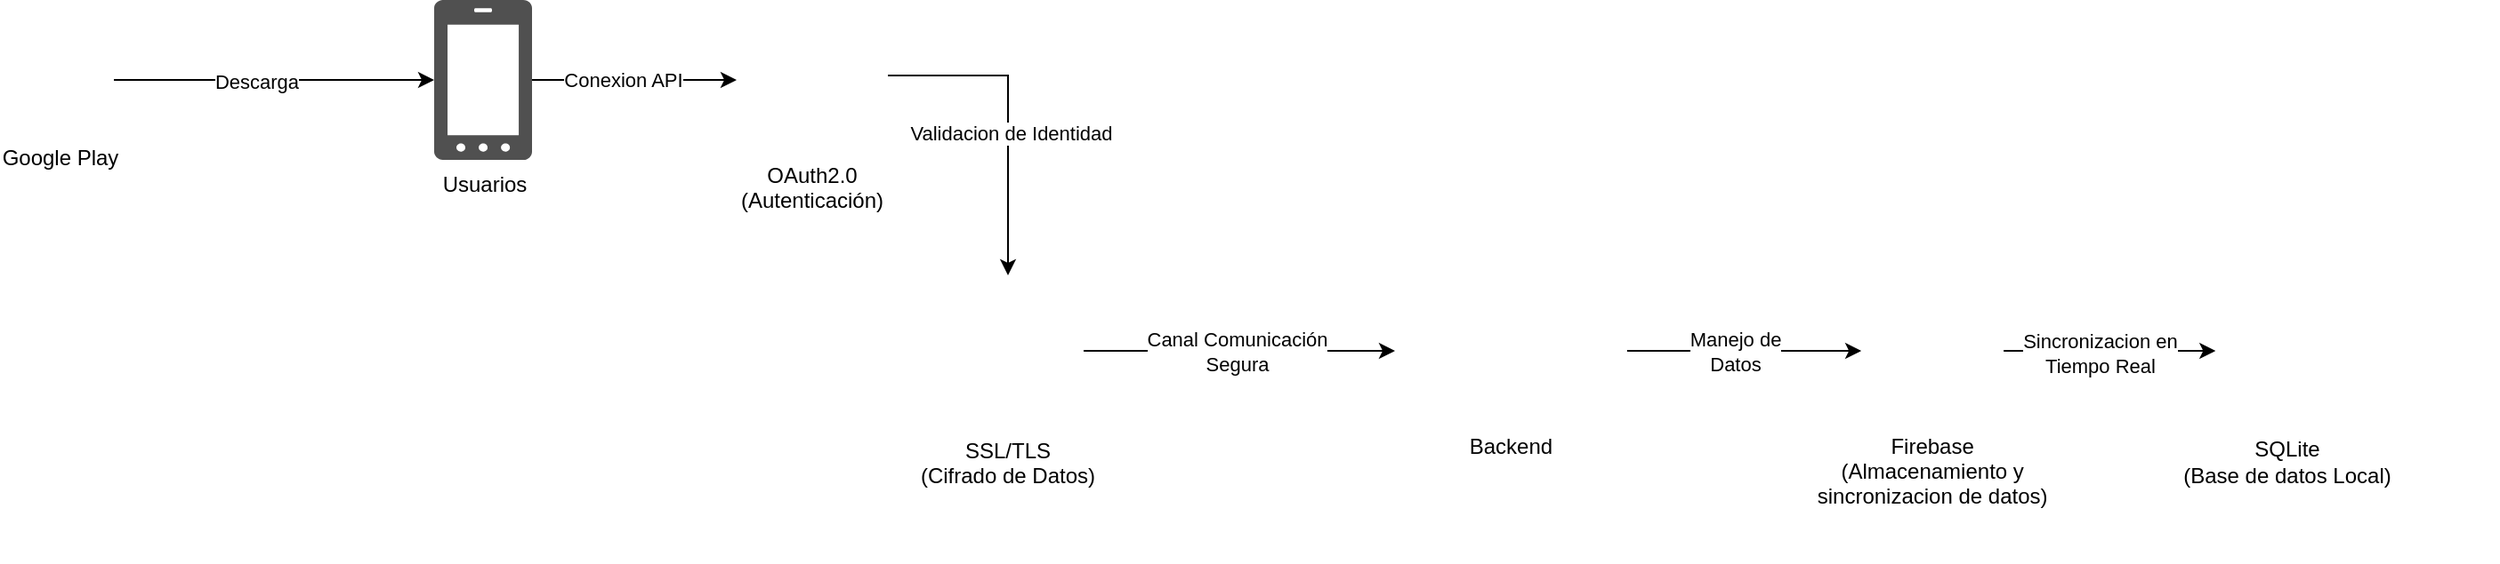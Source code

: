 <mxfile version="24.7.17">
  <diagram name="Page-1" id="M-83-Ld4urQdA-pTDlbq">
    <mxGraphModel grid="1" page="1" gridSize="10" guides="1" tooltips="1" connect="1" arrows="1" fold="1" pageScale="1" pageWidth="850" pageHeight="1100" math="0" shadow="0">
      <root>
        <mxCell id="0" />
        <mxCell id="1" parent="0" />
        <mxCell id="N2URs1go8cltiyJOHSh0-12" style="edgeStyle=orthogonalEdgeStyle;rounded=0;orthogonalLoop=1;jettySize=auto;html=1;entryX=0;entryY=0.5;entryDx=0;entryDy=0;" edge="1" parent="1" source="N2URs1go8cltiyJOHSh0-5">
          <mxGeometry relative="1" as="geometry">
            <mxPoint x="530" y="90" as="targetPoint" />
          </mxGeometry>
        </mxCell>
        <mxCell id="N2URs1go8cltiyJOHSh0-14" value="Conexion API" style="edgeLabel;html=1;align=center;verticalAlign=middle;resizable=0;points=[];" connectable="0" vertex="1" parent="N2URs1go8cltiyJOHSh0-12">
          <mxGeometry x="-0.113" relative="1" as="geometry">
            <mxPoint as="offset" />
          </mxGeometry>
        </mxCell>
        <mxCell id="N2URs1go8cltiyJOHSh0-5" value="Usuarios" style="sketch=0;pointerEvents=1;shadow=0;dashed=0;html=1;strokeColor=none;fillColor=#505050;labelPosition=center;verticalLabelPosition=bottom;verticalAlign=top;outlineConnect=0;align=center;shape=mxgraph.office.devices.cell_phone_windows_phone_standalone;" vertex="1" parent="1">
          <mxGeometry x="360" y="45" width="55" height="90" as="geometry" />
        </mxCell>
        <mxCell id="N2URs1go8cltiyJOHSh0-9" style="edgeStyle=orthogonalEdgeStyle;rounded=0;orthogonalLoop=1;jettySize=auto;html=1;" edge="1" parent="1" source="N2URs1go8cltiyJOHSh0-7" target="N2URs1go8cltiyJOHSh0-5">
          <mxGeometry relative="1" as="geometry" />
        </mxCell>
        <mxCell id="N2URs1go8cltiyJOHSh0-10" value="Descarga" style="edgeLabel;html=1;align=center;verticalAlign=middle;resizable=0;points=[];" connectable="0" vertex="1" parent="N2URs1go8cltiyJOHSh0-9">
          <mxGeometry x="-0.111" y="-1" relative="1" as="geometry">
            <mxPoint as="offset" />
          </mxGeometry>
        </mxCell>
        <mxCell id="N2URs1go8cltiyJOHSh0-7" value="Google Play" style="shape=image;verticalLabelPosition=bottom;labelBackgroundColor=default;verticalAlign=top;aspect=fixed;imageAspect=0;image=https://cdn-icons-png.flaticon.com/512/732/732208.png;" vertex="1" parent="1">
          <mxGeometry x="120" y="60" width="60" height="60" as="geometry" />
        </mxCell>
        <mxCell id="N2URs1go8cltiyJOHSh0-19" style="edgeStyle=orthogonalEdgeStyle;rounded=0;orthogonalLoop=1;jettySize=auto;html=1;entryX=0.5;entryY=0;entryDx=0;entryDy=0;" edge="1" parent="1" source="N2URs1go8cltiyJOHSh0-15" target="N2URs1go8cltiyJOHSh0-18">
          <mxGeometry relative="1" as="geometry" />
        </mxCell>
        <mxCell id="N2URs1go8cltiyJOHSh0-34" value="Validacion de Identidad" style="edgeLabel;html=1;align=center;verticalAlign=middle;resizable=0;points=[];" connectable="0" vertex="1" parent="N2URs1go8cltiyJOHSh0-19">
          <mxGeometry x="-0.486" y="-2" relative="1" as="geometry">
            <mxPoint x="22" y="30" as="offset" />
          </mxGeometry>
        </mxCell>
        <mxCell id="N2URs1go8cltiyJOHSh0-15" value="OAuth2.0&#xa;(Autenticación)" style="shape=image;verticalLabelPosition=bottom;labelBackgroundColor=default;verticalAlign=top;aspect=fixed;imageAspect=0;image=https://images.emojiterra.com/google/android-12l/512px/1f510.png;" vertex="1" parent="1">
          <mxGeometry x="530" y="45" width="85" height="85" as="geometry" />
        </mxCell>
        <mxCell id="N2URs1go8cltiyJOHSh0-32" style="edgeStyle=orthogonalEdgeStyle;rounded=0;orthogonalLoop=1;jettySize=auto;html=1;entryX=0;entryY=0.5;entryDx=0;entryDy=0;" edge="1" parent="1" source="N2URs1go8cltiyJOHSh0-18" target="N2URs1go8cltiyJOHSh0-31">
          <mxGeometry relative="1" as="geometry" />
        </mxCell>
        <mxCell id="N2URs1go8cltiyJOHSh0-35" value="Canal Comunicación&lt;br&gt;Segura" style="edgeLabel;html=1;align=center;verticalAlign=middle;resizable=0;points=[];" connectable="0" vertex="1" parent="N2URs1go8cltiyJOHSh0-32">
          <mxGeometry x="-0.286" y="3" relative="1" as="geometry">
            <mxPoint x="23" y="3" as="offset" />
          </mxGeometry>
        </mxCell>
        <mxCell id="N2URs1go8cltiyJOHSh0-18" value="SSL/TLS&#xa;(Cifrado de Datos)" style="shape=image;verticalLabelPosition=bottom;labelBackgroundColor=default;verticalAlign=top;aspect=fixed;imageAspect=0;image=https://png.pngtree.com/png-clipart/20230108/original/pngtree-gold-lock-icon-with-green-check-mark-png-image_8891138.png;" vertex="1" parent="1">
          <mxGeometry x="640" y="200" width="85" height="85" as="geometry" />
        </mxCell>
        <mxCell id="N2URs1go8cltiyJOHSh0-22" value="Firebase&#xa;(Almacenamiento y&#xa;sincronizacion de datos)" style="shape=image;verticalLabelPosition=bottom;labelBackgroundColor=default;verticalAlign=top;aspect=fixed;imageAspect=0;image=https://cdn4.iconfinder.com/data/icons/google-i-o-2016/512/google_firebase-2-512.png;" vertex="1" parent="1">
          <mxGeometry x="1162.06" y="202.5" width="80" height="80" as="geometry" />
        </mxCell>
        <mxCell id="N2URs1go8cltiyJOHSh0-25" value="" style="shape=image;verticalLabelPosition=bottom;labelBackgroundColor=default;verticalAlign=top;aspect=fixed;imageAspect=0;image=https://www.cdnlogo.com/logos/s/68/sqlite.svg;" vertex="1" parent="1">
          <mxGeometry x="1282.06" y="123.75" width="237.5" height="237.5" as="geometry" />
        </mxCell>
        <mxCell id="N2URs1go8cltiyJOHSh0-26" style="edgeStyle=orthogonalEdgeStyle;rounded=0;orthogonalLoop=1;jettySize=auto;html=1;entryX=0.333;entryY=0.5;entryDx=0;entryDy=0;entryPerimeter=0;" edge="1" parent="1" source="N2URs1go8cltiyJOHSh0-22" target="N2URs1go8cltiyJOHSh0-25">
          <mxGeometry relative="1" as="geometry" />
        </mxCell>
        <mxCell id="N2URs1go8cltiyJOHSh0-37" value="Sincronizacion en&lt;br&gt;Tiempo Real" style="edgeLabel;html=1;align=center;verticalAlign=middle;resizable=0;points=[];" connectable="0" vertex="1" parent="N2URs1go8cltiyJOHSh0-26">
          <mxGeometry x="-0.105" y="-1" relative="1" as="geometry">
            <mxPoint as="offset" />
          </mxGeometry>
        </mxCell>
        <mxCell id="N2URs1go8cltiyJOHSh0-27" value="SQLite&lt;br&gt;(Base de datos Local)" style="text;html=1;align=center;verticalAlign=middle;resizable=0;points=[];autosize=1;strokeColor=none;fillColor=none;" vertex="1" parent="1">
          <mxGeometry x="1330.81" y="285" width="140" height="40" as="geometry" />
        </mxCell>
        <mxCell id="N2URs1go8cltiyJOHSh0-33" style="edgeStyle=orthogonalEdgeStyle;rounded=0;orthogonalLoop=1;jettySize=auto;html=1;entryX=0;entryY=0.5;entryDx=0;entryDy=0;exitX=1;exitY=0.5;exitDx=0;exitDy=0;" edge="1" parent="1" source="N2URs1go8cltiyJOHSh0-31" target="N2URs1go8cltiyJOHSh0-22">
          <mxGeometry relative="1" as="geometry">
            <mxPoint x="1040.0" y="242.5" as="sourcePoint" />
          </mxGeometry>
        </mxCell>
        <mxCell id="N2URs1go8cltiyJOHSh0-36" value="Manejo de&lt;br&gt;Datos" style="edgeLabel;html=1;align=center;verticalAlign=middle;resizable=0;points=[];" connectable="0" vertex="1" parent="N2URs1go8cltiyJOHSh0-33">
          <mxGeometry x="0.061" y="-1" relative="1" as="geometry">
            <mxPoint x="-10" y="-1" as="offset" />
          </mxGeometry>
        </mxCell>
        <mxCell id="N2URs1go8cltiyJOHSh0-31" value="Backend" style="shape=image;verticalLabelPosition=bottom;labelBackgroundColor=default;verticalAlign=top;aspect=fixed;imageAspect=0;image=https://cdn.freebiesupply.com/logos/large/2x/nodejs-1-logo-png-transparent.png;" vertex="1" parent="1">
          <mxGeometry x="900" y="202.5" width="130.44" height="80" as="geometry" />
        </mxCell>
      </root>
    </mxGraphModel>
  </diagram>
</mxfile>
